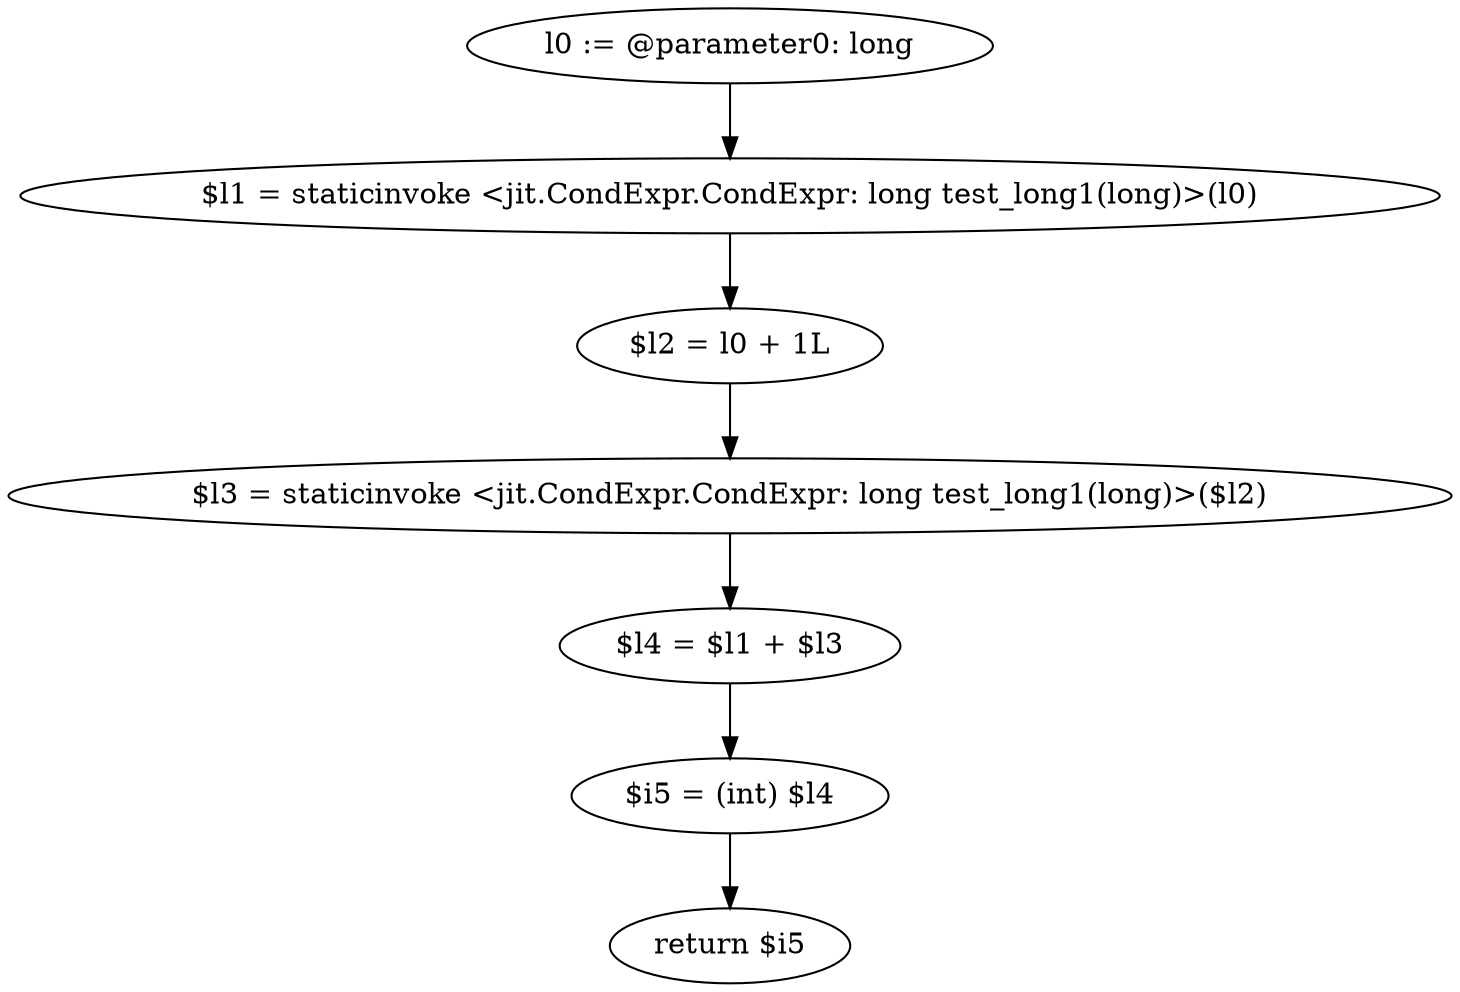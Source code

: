 digraph "unitGraph" {
    "l0 := @parameter0: long"
    "$l1 = staticinvoke <jit.CondExpr.CondExpr: long test_long1(long)>(l0)"
    "$l2 = l0 + 1L"
    "$l3 = staticinvoke <jit.CondExpr.CondExpr: long test_long1(long)>($l2)"
    "$l4 = $l1 + $l3"
    "$i5 = (int) $l4"
    "return $i5"
    "l0 := @parameter0: long"->"$l1 = staticinvoke <jit.CondExpr.CondExpr: long test_long1(long)>(l0)";
    "$l1 = staticinvoke <jit.CondExpr.CondExpr: long test_long1(long)>(l0)"->"$l2 = l0 + 1L";
    "$l2 = l0 + 1L"->"$l3 = staticinvoke <jit.CondExpr.CondExpr: long test_long1(long)>($l2)";
    "$l3 = staticinvoke <jit.CondExpr.CondExpr: long test_long1(long)>($l2)"->"$l4 = $l1 + $l3";
    "$l4 = $l1 + $l3"->"$i5 = (int) $l4";
    "$i5 = (int) $l4"->"return $i5";
}
